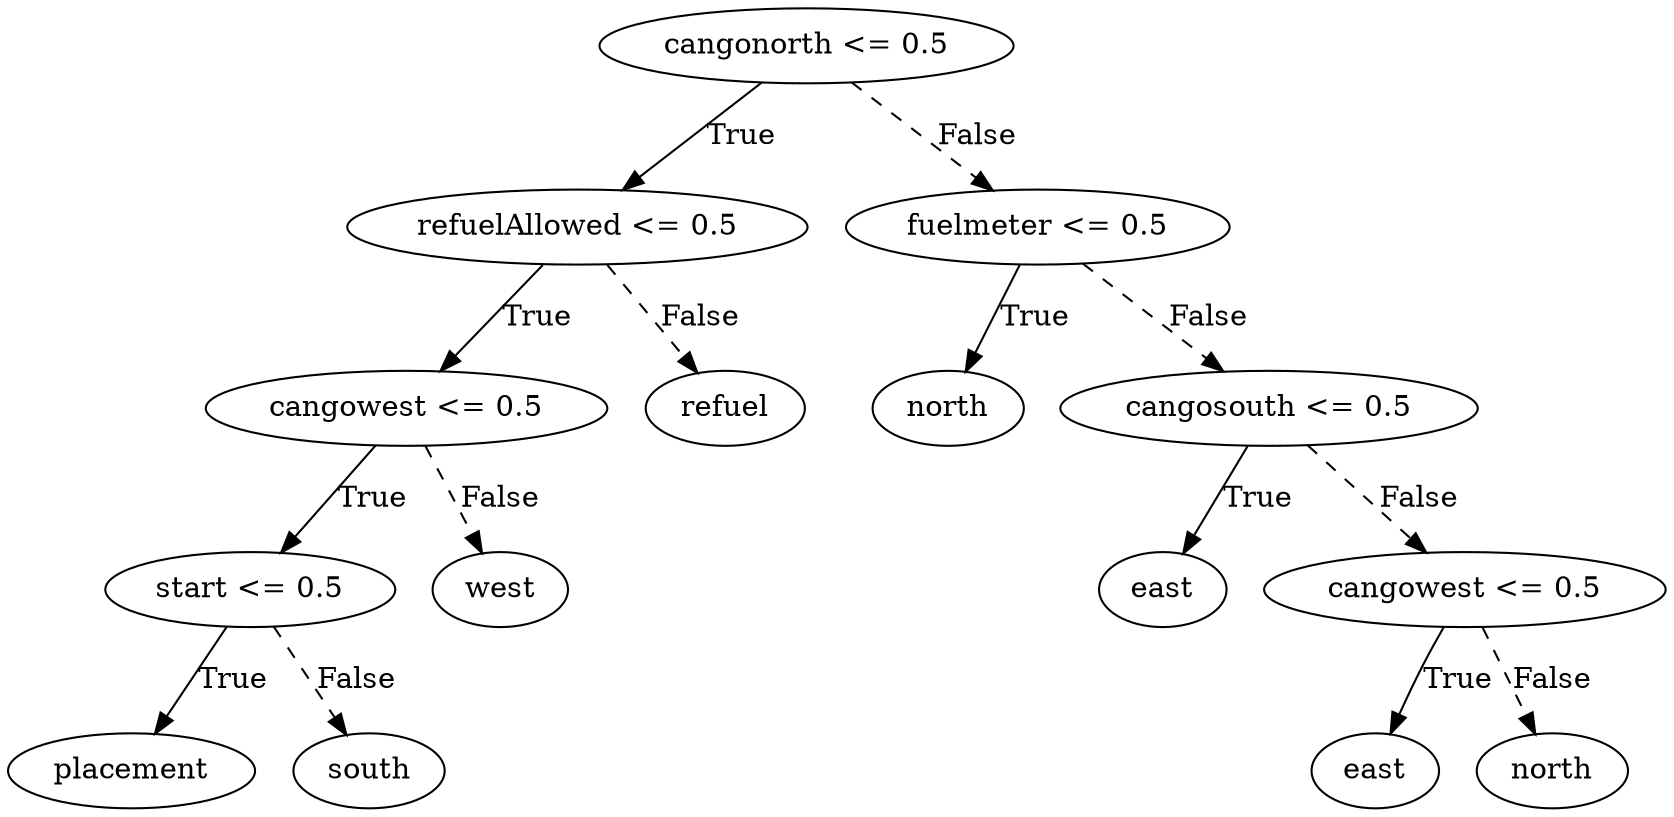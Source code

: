 digraph {
0 [label="cangonorth <= 0.5"];
1 [label="refuelAllowed <= 0.5"];
2 [label="cangowest <= 0.5"];
3 [label="start <= 0.5"];
4 [label="placement"];
3 -> 4 [label="True"];
5 [label="south"];
3 -> 5 [style="dashed", label="False"];
2 -> 3 [label="True"];
6 [label="west"];
2 -> 6 [style="dashed", label="False"];
1 -> 2 [label="True"];
7 [label="refuel"];
1 -> 7 [style="dashed", label="False"];
0 -> 1 [label="True"];
8 [label="fuelmeter <= 0.5"];
9 [label="north"];
8 -> 9 [label="True"];
10 [label="cangosouth <= 0.5"];
11 [label="east"];
10 -> 11 [label="True"];
12 [label="cangowest <= 0.5"];
13 [label="east"];
12 -> 13 [label="True"];
14 [label="north"];
12 -> 14 [style="dashed", label="False"];
10 -> 12 [style="dashed", label="False"];
8 -> 10 [style="dashed", label="False"];
0 -> 8 [style="dashed", label="False"];

}